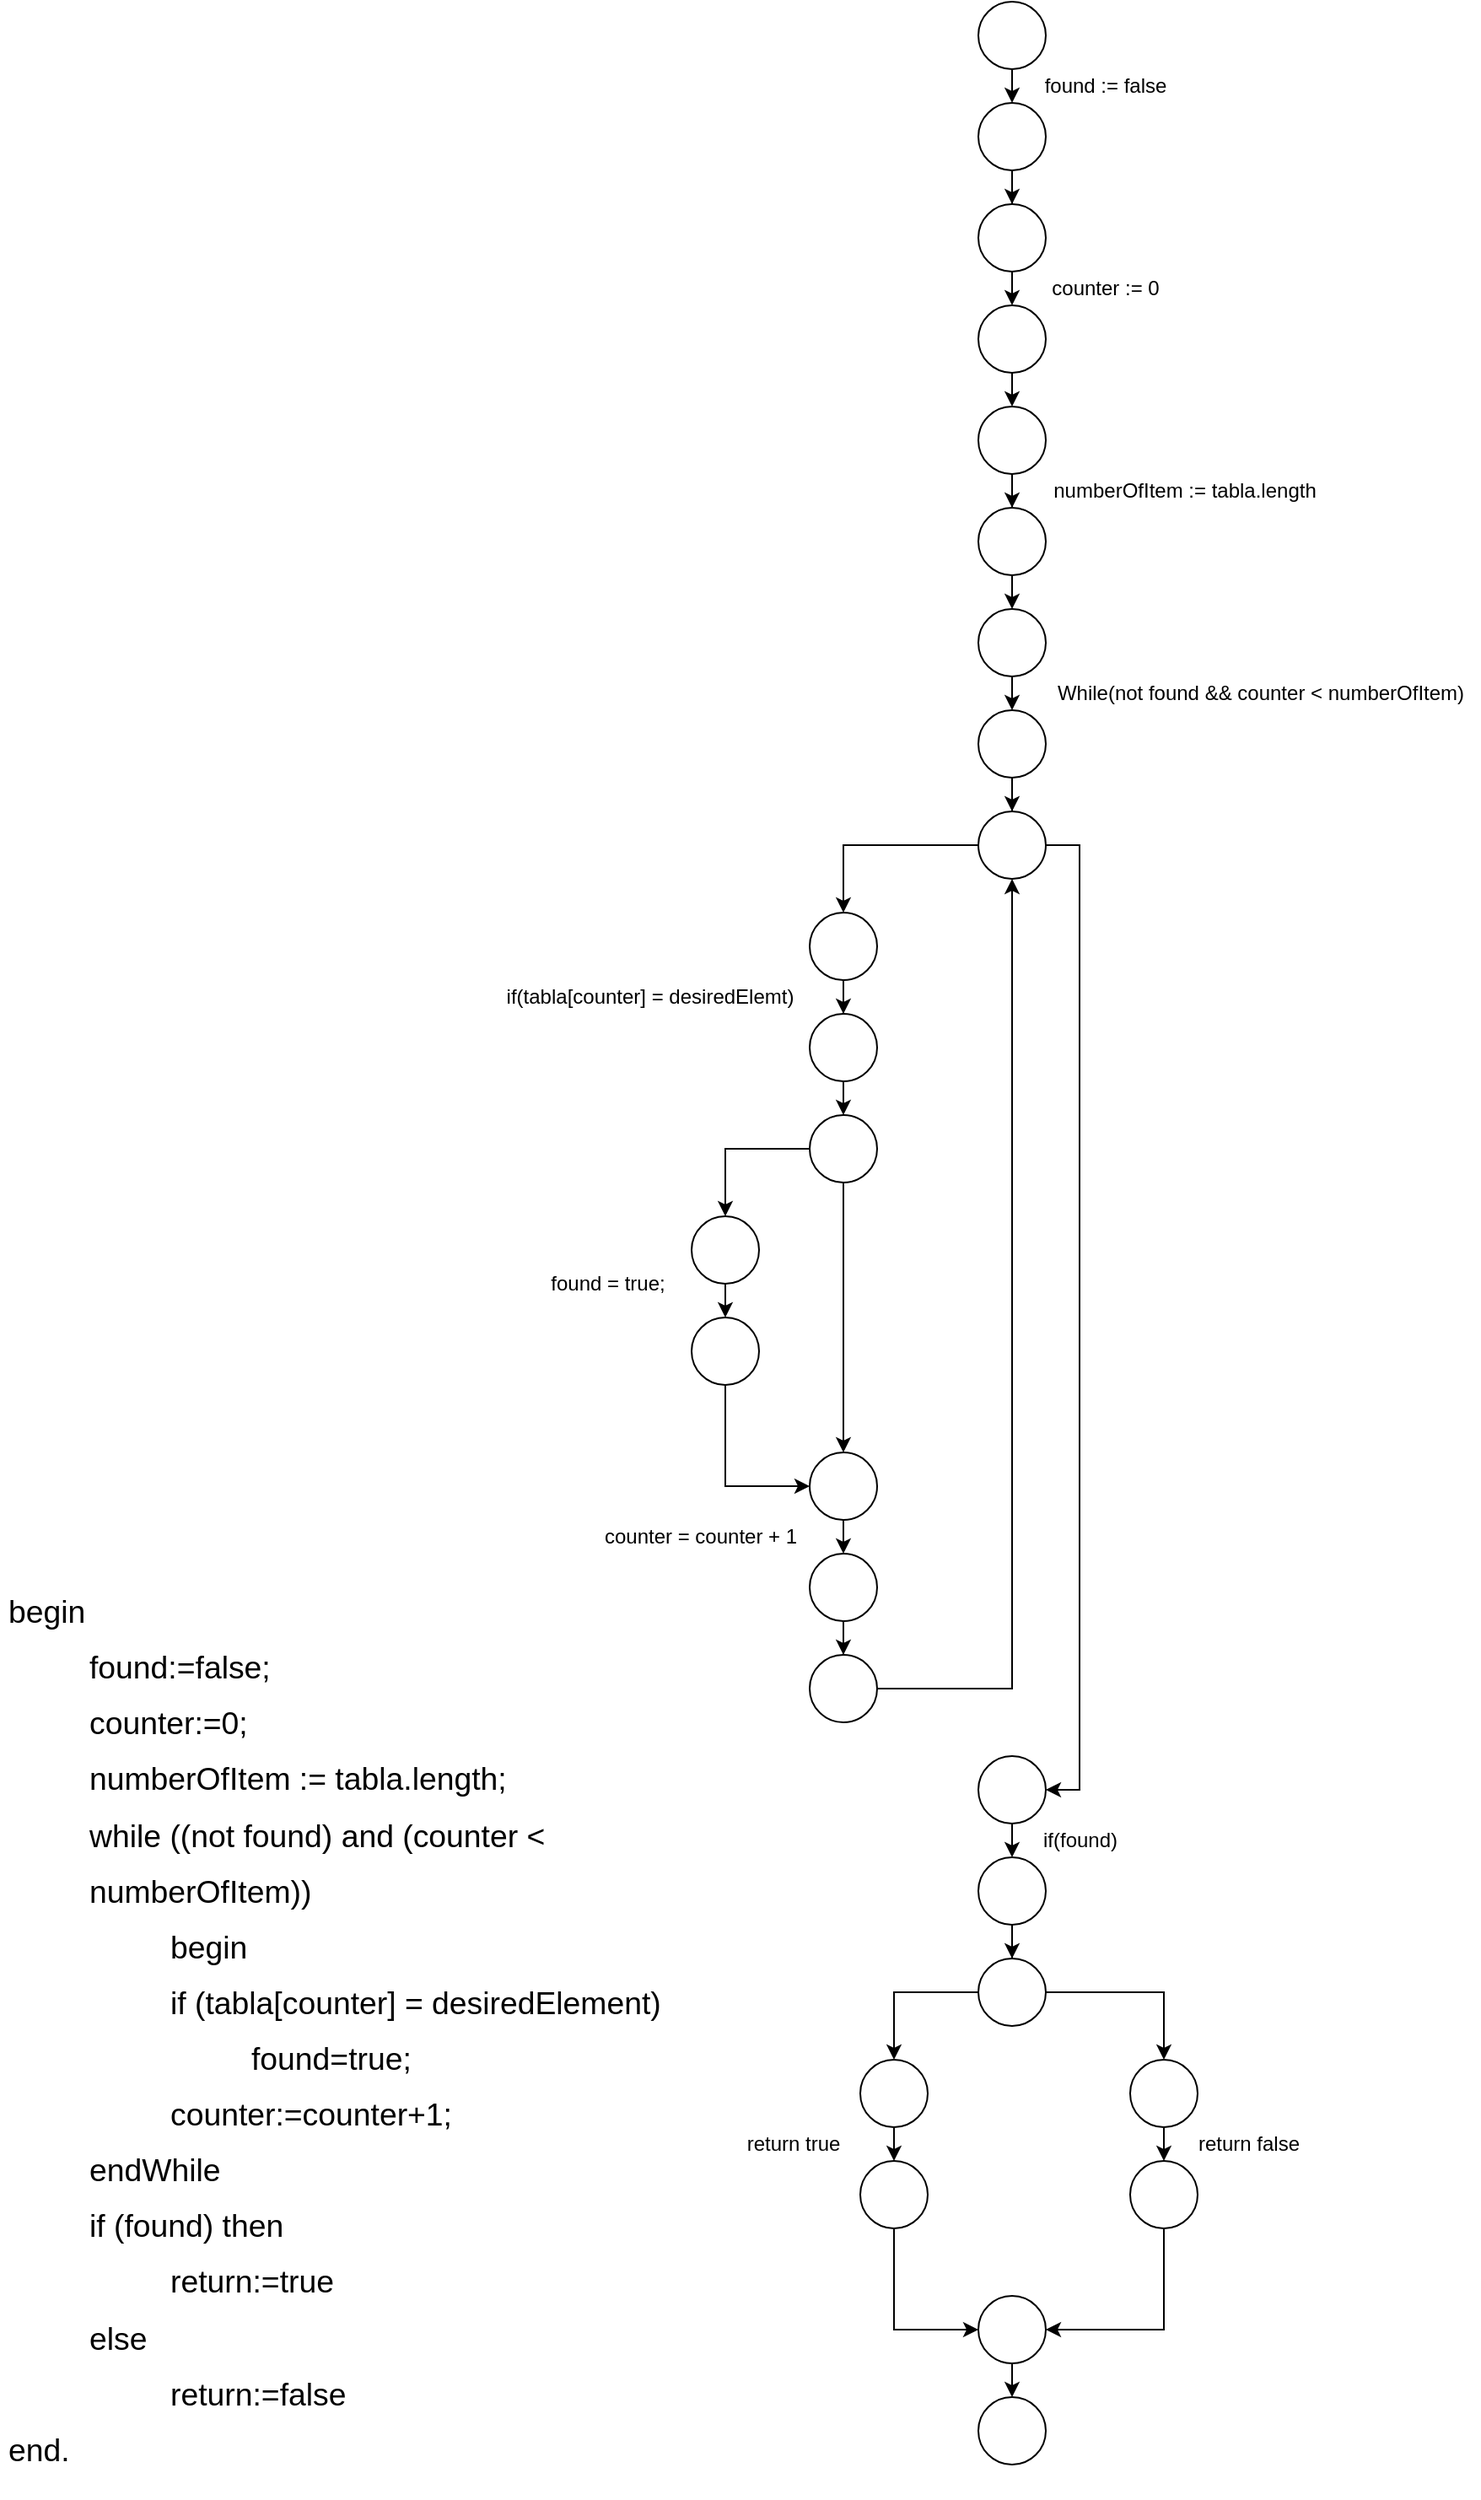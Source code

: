 <mxfile version="14.8.0" type="github">
  <diagram id="uVHfwz7hwBJN15CDU2kn" name="Page-1">
    <mxGraphModel dx="1391" dy="885" grid="1" gridSize="10" guides="1" tooltips="1" connect="1" arrows="1" fold="1" page="1" pageScale="1" pageWidth="827" pageHeight="1169" math="0" shadow="0">
      <root>
        <mxCell id="0" />
        <mxCell id="1" parent="0" />
        <mxCell id="LQ5-vdwftCW2QFpn8ofZ-2" value="&lt;h1&gt;&lt;span style=&quot;font-weight: normal&quot; id=&quot;docs-internal-guid-a8080825-7fff-7530-6632-182db4ac38c0&quot;&gt;&lt;p dir=&quot;ltr&quot; style=&quot;line-height: 1.38 ; margin-top: 0pt ; margin-bottom: 0pt&quot;&gt;&lt;span style=&quot;font-size: 14pt ; font-family: &amp;#34;arial&amp;#34; ; background-color: transparent ; vertical-align: baseline&quot;&gt;begin&amp;nbsp;&lt;/span&gt;&lt;/p&gt;&lt;p dir=&quot;ltr&quot; style=&quot;line-height: 1.38 ; text-indent: 36pt ; margin-top: 0pt ; margin-bottom: 0pt&quot;&gt;&lt;span style=&quot;font-size: 14pt ; font-family: &amp;#34;arial&amp;#34; ; background-color: transparent ; vertical-align: baseline&quot;&gt;found:=false;&amp;nbsp;&lt;/span&gt;&lt;/p&gt;&lt;p dir=&quot;ltr&quot; style=&quot;line-height: 1.38 ; margin-left: 36pt ; margin-top: 0pt ; margin-bottom: 0pt&quot;&gt;&lt;span style=&quot;font-size: 14pt ; font-family: &amp;#34;arial&amp;#34; ; background-color: transparent ; vertical-align: baseline&quot;&gt;counter:=0;&amp;nbsp;&lt;/span&gt;&lt;/p&gt;&lt;p dir=&quot;ltr&quot; style=&quot;line-height: 1.38 ; margin-left: 36pt ; margin-top: 0pt ; margin-bottom: 0pt&quot;&gt;&lt;span style=&quot;font-size: 14pt ; font-family: &amp;#34;arial&amp;#34; ; background-color: transparent ; vertical-align: baseline&quot;&gt;numberOfItem := tabla.length;&lt;/span&gt;&lt;/p&gt;&lt;p dir=&quot;ltr&quot; style=&quot;line-height: 1.38 ; margin-left: 36pt ; margin-top: 0pt ; margin-bottom: 0pt&quot;&gt;&lt;span style=&quot;font-size: 14pt ; font-family: &amp;#34;arial&amp;#34; ; background-color: transparent ; vertical-align: baseline&quot;&gt;while ((not found) and (counter &amp;lt; numberOfItem))&lt;/span&gt;&lt;/p&gt;&lt;p dir=&quot;ltr&quot; style=&quot;line-height: 1.38 ; margin-left: 36pt ; text-indent: 36pt ; margin-top: 0pt ; margin-bottom: 0pt&quot;&gt;&lt;span style=&quot;font-size: 14pt ; font-family: &amp;#34;arial&amp;#34; ; background-color: transparent ; vertical-align: baseline&quot;&gt;begin&amp;nbsp;&lt;/span&gt;&lt;/p&gt;&lt;p dir=&quot;ltr&quot; style=&quot;line-height: 1.38 ; margin-left: 36pt ; text-indent: 36pt ; margin-top: 0pt ; margin-bottom: 0pt&quot;&gt;&lt;span style=&quot;font-size: 14pt ; font-family: &amp;#34;arial&amp;#34; ; background-color: transparent ; vertical-align: baseline&quot;&gt;if (tabla[counter] = desiredElement)&amp;nbsp;&lt;/span&gt;&lt;/p&gt;&lt;p dir=&quot;ltr&quot; style=&quot;line-height: 1.38 ; margin-left: 72pt ; text-indent: 36pt ; margin-top: 0pt ; margin-bottom: 0pt&quot;&gt;&lt;span style=&quot;font-size: 14pt ; font-family: &amp;#34;arial&amp;#34; ; background-color: transparent ; vertical-align: baseline&quot;&gt;found=true;&amp;nbsp;&lt;/span&gt;&lt;/p&gt;&lt;p dir=&quot;ltr&quot; style=&quot;line-height: 1.38 ; margin-left: 72pt ; margin-top: 0pt ; margin-bottom: 0pt&quot;&gt;&lt;span style=&quot;font-size: 14pt ; font-family: &amp;#34;arial&amp;#34; ; background-color: transparent ; vertical-align: baseline&quot;&gt;counter:=counter+1;&amp;nbsp;&lt;/span&gt;&lt;/p&gt;&lt;p dir=&quot;ltr&quot; style=&quot;line-height: 1.38 ; text-indent: 36pt ; margin-top: 0pt ; margin-bottom: 0pt&quot;&gt;&lt;span style=&quot;font-size: 14pt ; font-family: &amp;#34;arial&amp;#34; ; background-color: transparent ; vertical-align: baseline&quot;&gt;endWhile&amp;nbsp;&lt;/span&gt;&lt;/p&gt;&lt;p dir=&quot;ltr&quot; style=&quot;line-height: 1.38 ; text-indent: 36pt ; margin-top: 0pt ; margin-bottom: 0pt&quot;&gt;&lt;span style=&quot;font-size: 14pt ; font-family: &amp;#34;arial&amp;#34; ; background-color: transparent ; vertical-align: baseline&quot;&gt;if (found) then&amp;nbsp;&lt;/span&gt;&lt;/p&gt;&lt;p dir=&quot;ltr&quot; style=&quot;line-height: 1.38 ; margin-left: 36pt ; text-indent: 36pt ; margin-top: 0pt ; margin-bottom: 0pt&quot;&gt;&lt;span style=&quot;font-size: 14pt ; font-family: &amp;#34;arial&amp;#34; ; background-color: transparent ; vertical-align: baseline&quot;&gt;return:=true&amp;nbsp;&lt;/span&gt;&lt;/p&gt;&lt;p dir=&quot;ltr&quot; style=&quot;line-height: 1.38 ; margin-left: 36pt ; margin-top: 0pt ; margin-bottom: 0pt&quot;&gt;&lt;span style=&quot;font-size: 14pt ; font-family: &amp;#34;arial&amp;#34; ; background-color: transparent ; vertical-align: baseline&quot;&gt;else&amp;nbsp;&lt;/span&gt;&lt;/p&gt;&lt;p dir=&quot;ltr&quot; style=&quot;line-height: 1.38 ; margin-left: 36pt ; text-indent: 36pt ; margin-top: 0pt ; margin-bottom: 0pt&quot;&gt;&lt;span style=&quot;font-size: 14pt ; font-family: &amp;#34;arial&amp;#34; ; background-color: transparent ; vertical-align: baseline&quot;&gt;return:=false&amp;nbsp;&lt;/span&gt;&lt;/p&gt;&lt;p dir=&quot;ltr&quot; style=&quot;line-height: 1.38 ; margin-top: 0pt ; margin-bottom: 0pt&quot;&gt;&lt;span style=&quot;font-size: 14pt ; font-family: &amp;#34;arial&amp;#34; ; background-color: transparent ; vertical-align: baseline&quot;&gt;end.&lt;/span&gt;&lt;/p&gt;&lt;div&gt;&lt;span style=&quot;font-size: 14pt ; font-family: &amp;#34;arial&amp;#34; ; background-color: transparent ; vertical-align: baseline&quot;&gt;&lt;br&gt;&lt;/span&gt;&lt;/div&gt;&lt;/span&gt;&lt;/h1&gt;" style="text;html=1;strokeColor=none;fillColor=none;spacing=5;spacingTop=-20;whiteSpace=wrap;overflow=hidden;rounded=0;" vertex="1" parent="1">
          <mxGeometry x="40" y="970" width="430" height="550" as="geometry" />
        </mxCell>
        <mxCell id="LQ5-vdwftCW2QFpn8ofZ-15" style="edgeStyle=orthogonalEdgeStyle;rounded=0;orthogonalLoop=1;jettySize=auto;html=1;exitX=0.5;exitY=1;exitDx=0;exitDy=0;entryX=0.5;entryY=0;entryDx=0;entryDy=0;" edge="1" parent="1" source="LQ5-vdwftCW2QFpn8ofZ-3" target="LQ5-vdwftCW2QFpn8ofZ-5">
          <mxGeometry relative="1" as="geometry" />
        </mxCell>
        <mxCell id="LQ5-vdwftCW2QFpn8ofZ-3" value="" style="ellipse;whiteSpace=wrap;html=1;aspect=fixed;" vertex="1" parent="1">
          <mxGeometry x="620" y="40" width="40" height="40" as="geometry" />
        </mxCell>
        <mxCell id="LQ5-vdwftCW2QFpn8ofZ-27" style="edgeStyle=orthogonalEdgeStyle;rounded=0;orthogonalLoop=1;jettySize=auto;html=1;exitX=0.5;exitY=1;exitDx=0;exitDy=0;entryX=0.5;entryY=0;entryDx=0;entryDy=0;" edge="1" parent="1" source="LQ5-vdwftCW2QFpn8ofZ-4" target="LQ5-vdwftCW2QFpn8ofZ-18">
          <mxGeometry relative="1" as="geometry" />
        </mxCell>
        <mxCell id="LQ5-vdwftCW2QFpn8ofZ-4" value="" style="ellipse;whiteSpace=wrap;html=1;aspect=fixed;" vertex="1" parent="1">
          <mxGeometry x="620" y="160" width="40" height="40" as="geometry" />
        </mxCell>
        <mxCell id="LQ5-vdwftCW2QFpn8ofZ-16" style="edgeStyle=orthogonalEdgeStyle;rounded=0;orthogonalLoop=1;jettySize=auto;html=1;exitX=0.5;exitY=1;exitDx=0;exitDy=0;" edge="1" parent="1" source="LQ5-vdwftCW2QFpn8ofZ-5" target="LQ5-vdwftCW2QFpn8ofZ-4">
          <mxGeometry relative="1" as="geometry" />
        </mxCell>
        <mxCell id="LQ5-vdwftCW2QFpn8ofZ-5" value="" style="ellipse;whiteSpace=wrap;html=1;aspect=fixed;" vertex="1" parent="1">
          <mxGeometry x="620" y="100" width="40" height="40" as="geometry" />
        </mxCell>
        <mxCell id="LQ5-vdwftCW2QFpn8ofZ-17" style="edgeStyle=orthogonalEdgeStyle;rounded=0;orthogonalLoop=1;jettySize=auto;html=1;exitX=0.5;exitY=1;exitDx=0;exitDy=0;entryX=0.5;entryY=0;entryDx=0;entryDy=0;" edge="1" parent="1" source="LQ5-vdwftCW2QFpn8ofZ-18" target="LQ5-vdwftCW2QFpn8ofZ-21">
          <mxGeometry relative="1" as="geometry" />
        </mxCell>
        <mxCell id="LQ5-vdwftCW2QFpn8ofZ-18" value="" style="ellipse;whiteSpace=wrap;html=1;aspect=fixed;" vertex="1" parent="1">
          <mxGeometry x="620" y="220" width="40" height="40" as="geometry" />
        </mxCell>
        <mxCell id="LQ5-vdwftCW2QFpn8ofZ-28" style="edgeStyle=orthogonalEdgeStyle;rounded=0;orthogonalLoop=1;jettySize=auto;html=1;exitX=0.5;exitY=1;exitDx=0;exitDy=0;entryX=0.5;entryY=0;entryDx=0;entryDy=0;" edge="1" parent="1" source="LQ5-vdwftCW2QFpn8ofZ-19" target="LQ5-vdwftCW2QFpn8ofZ-23">
          <mxGeometry relative="1" as="geometry" />
        </mxCell>
        <mxCell id="LQ5-vdwftCW2QFpn8ofZ-19" value="" style="ellipse;whiteSpace=wrap;html=1;aspect=fixed;" vertex="1" parent="1">
          <mxGeometry x="620" y="340" width="40" height="40" as="geometry" />
        </mxCell>
        <mxCell id="LQ5-vdwftCW2QFpn8ofZ-20" style="edgeStyle=orthogonalEdgeStyle;rounded=0;orthogonalLoop=1;jettySize=auto;html=1;exitX=0.5;exitY=1;exitDx=0;exitDy=0;" edge="1" parent="1" source="LQ5-vdwftCW2QFpn8ofZ-21" target="LQ5-vdwftCW2QFpn8ofZ-19">
          <mxGeometry relative="1" as="geometry" />
        </mxCell>
        <mxCell id="LQ5-vdwftCW2QFpn8ofZ-21" value="" style="ellipse;whiteSpace=wrap;html=1;aspect=fixed;" vertex="1" parent="1">
          <mxGeometry x="620" y="280" width="40" height="40" as="geometry" />
        </mxCell>
        <mxCell id="LQ5-vdwftCW2QFpn8ofZ-22" style="edgeStyle=orthogonalEdgeStyle;rounded=0;orthogonalLoop=1;jettySize=auto;html=1;exitX=0.5;exitY=1;exitDx=0;exitDy=0;entryX=0.5;entryY=0;entryDx=0;entryDy=0;" edge="1" parent="1" source="LQ5-vdwftCW2QFpn8ofZ-23" target="LQ5-vdwftCW2QFpn8ofZ-26">
          <mxGeometry relative="1" as="geometry" />
        </mxCell>
        <mxCell id="LQ5-vdwftCW2QFpn8ofZ-23" value="" style="ellipse;whiteSpace=wrap;html=1;aspect=fixed;" vertex="1" parent="1">
          <mxGeometry x="620" y="400" width="40" height="40" as="geometry" />
        </mxCell>
        <mxCell id="LQ5-vdwftCW2QFpn8ofZ-38" style="edgeStyle=orthogonalEdgeStyle;rounded=0;orthogonalLoop=1;jettySize=auto;html=1;exitX=0;exitY=0.5;exitDx=0;exitDy=0;entryX=0.5;entryY=0;entryDx=0;entryDy=0;" edge="1" parent="1" source="LQ5-vdwftCW2QFpn8ofZ-24" target="LQ5-vdwftCW2QFpn8ofZ-34">
          <mxGeometry relative="1" as="geometry" />
        </mxCell>
        <mxCell id="LQ5-vdwftCW2QFpn8ofZ-89" style="edgeStyle=orthogonalEdgeStyle;rounded=0;orthogonalLoop=1;jettySize=auto;html=1;exitX=1;exitY=0.5;exitDx=0;exitDy=0;entryX=1;entryY=0.5;entryDx=0;entryDy=0;" edge="1" parent="1" source="LQ5-vdwftCW2QFpn8ofZ-24" target="LQ5-vdwftCW2QFpn8ofZ-77">
          <mxGeometry relative="1" as="geometry" />
        </mxCell>
        <mxCell id="LQ5-vdwftCW2QFpn8ofZ-24" value="" style="ellipse;whiteSpace=wrap;html=1;aspect=fixed;" vertex="1" parent="1">
          <mxGeometry x="620" y="520" width="40" height="40" as="geometry" />
        </mxCell>
        <mxCell id="LQ5-vdwftCW2QFpn8ofZ-25" style="edgeStyle=orthogonalEdgeStyle;rounded=0;orthogonalLoop=1;jettySize=auto;html=1;exitX=0.5;exitY=1;exitDx=0;exitDy=0;" edge="1" parent="1" source="LQ5-vdwftCW2QFpn8ofZ-26" target="LQ5-vdwftCW2QFpn8ofZ-24">
          <mxGeometry relative="1" as="geometry" />
        </mxCell>
        <mxCell id="LQ5-vdwftCW2QFpn8ofZ-26" value="" style="ellipse;whiteSpace=wrap;html=1;aspect=fixed;" vertex="1" parent="1">
          <mxGeometry x="620" y="460" width="40" height="40" as="geometry" />
        </mxCell>
        <mxCell id="LQ5-vdwftCW2QFpn8ofZ-29" value="found := false" style="text;html=1;align=center;verticalAlign=middle;resizable=0;points=[];autosize=1;strokeColor=none;" vertex="1" parent="1">
          <mxGeometry x="650" y="80" width="90" height="20" as="geometry" />
        </mxCell>
        <mxCell id="LQ5-vdwftCW2QFpn8ofZ-30" value="counter := 0" style="text;html=1;align=center;verticalAlign=middle;resizable=0;points=[];autosize=1;strokeColor=none;" vertex="1" parent="1">
          <mxGeometry x="655" y="200" width="80" height="20" as="geometry" />
        </mxCell>
        <mxCell id="LQ5-vdwftCW2QFpn8ofZ-31" value="numberOfItem := tabla.length" style="text;html=1;align=center;verticalAlign=middle;resizable=0;points=[];autosize=1;strokeColor=none;" vertex="1" parent="1">
          <mxGeometry x="657" y="320" width="170" height="20" as="geometry" />
        </mxCell>
        <mxCell id="LQ5-vdwftCW2QFpn8ofZ-39" style="edgeStyle=orthogonalEdgeStyle;rounded=0;orthogonalLoop=1;jettySize=auto;html=1;exitX=0.5;exitY=1;exitDx=0;exitDy=0;entryX=0.5;entryY=0;entryDx=0;entryDy=0;" edge="1" parent="1" source="LQ5-vdwftCW2QFpn8ofZ-32" target="LQ5-vdwftCW2QFpn8ofZ-37">
          <mxGeometry relative="1" as="geometry" />
        </mxCell>
        <mxCell id="LQ5-vdwftCW2QFpn8ofZ-32" value="" style="ellipse;whiteSpace=wrap;html=1;aspect=fixed;" vertex="1" parent="1">
          <mxGeometry x="520" y="640" width="40" height="40" as="geometry" />
        </mxCell>
        <mxCell id="LQ5-vdwftCW2QFpn8ofZ-33" style="edgeStyle=orthogonalEdgeStyle;rounded=0;orthogonalLoop=1;jettySize=auto;html=1;exitX=0.5;exitY=1;exitDx=0;exitDy=0;" edge="1" parent="1" source="LQ5-vdwftCW2QFpn8ofZ-34" target="LQ5-vdwftCW2QFpn8ofZ-32">
          <mxGeometry relative="1" as="geometry" />
        </mxCell>
        <mxCell id="LQ5-vdwftCW2QFpn8ofZ-34" value="" style="ellipse;whiteSpace=wrap;html=1;aspect=fixed;" vertex="1" parent="1">
          <mxGeometry x="520" y="580" width="40" height="40" as="geometry" />
        </mxCell>
        <mxCell id="LQ5-vdwftCW2QFpn8ofZ-56" style="edgeStyle=orthogonalEdgeStyle;rounded=0;orthogonalLoop=1;jettySize=auto;html=1;exitX=0.5;exitY=1;exitDx=0;exitDy=0;entryX=0.5;entryY=0;entryDx=0;entryDy=0;" edge="1" parent="1" source="LQ5-vdwftCW2QFpn8ofZ-35" target="LQ5-vdwftCW2QFpn8ofZ-52">
          <mxGeometry relative="1" as="geometry" />
        </mxCell>
        <mxCell id="LQ5-vdwftCW2QFpn8ofZ-35" value="" style="ellipse;whiteSpace=wrap;html=1;aspect=fixed;" vertex="1" parent="1">
          <mxGeometry x="450" y="760" width="40" height="40" as="geometry" />
        </mxCell>
        <mxCell id="LQ5-vdwftCW2QFpn8ofZ-36" style="edgeStyle=orthogonalEdgeStyle;rounded=0;orthogonalLoop=1;jettySize=auto;html=1;exitX=0;exitY=0.5;exitDx=0;exitDy=0;" edge="1" parent="1" source="LQ5-vdwftCW2QFpn8ofZ-37" target="LQ5-vdwftCW2QFpn8ofZ-35">
          <mxGeometry relative="1" as="geometry" />
        </mxCell>
        <mxCell id="LQ5-vdwftCW2QFpn8ofZ-59" style="edgeStyle=orthogonalEdgeStyle;rounded=0;orthogonalLoop=1;jettySize=auto;html=1;exitX=0.5;exitY=1;exitDx=0;exitDy=0;entryX=0.5;entryY=0;entryDx=0;entryDy=0;" edge="1" parent="1" source="LQ5-vdwftCW2QFpn8ofZ-37" target="LQ5-vdwftCW2QFpn8ofZ-50">
          <mxGeometry relative="1" as="geometry" />
        </mxCell>
        <mxCell id="LQ5-vdwftCW2QFpn8ofZ-37" value="" style="ellipse;whiteSpace=wrap;html=1;aspect=fixed;" vertex="1" parent="1">
          <mxGeometry x="520" y="700" width="40" height="40" as="geometry" />
        </mxCell>
        <mxCell id="LQ5-vdwftCW2QFpn8ofZ-40" value="While(not found &amp;amp;&amp;amp; counter &amp;lt; numberOfItem)" style="text;html=1;align=center;verticalAlign=middle;resizable=0;points=[];autosize=1;strokeColor=none;" vertex="1" parent="1">
          <mxGeometry x="657" y="440" width="260" height="20" as="geometry" />
        </mxCell>
        <mxCell id="LQ5-vdwftCW2QFpn8ofZ-49" style="edgeStyle=orthogonalEdgeStyle;rounded=0;orthogonalLoop=1;jettySize=auto;html=1;exitX=0.5;exitY=1;exitDx=0;exitDy=0;entryX=0.5;entryY=0;entryDx=0;entryDy=0;" edge="1" parent="1" source="LQ5-vdwftCW2QFpn8ofZ-50" target="LQ5-vdwftCW2QFpn8ofZ-55">
          <mxGeometry relative="1" as="geometry" />
        </mxCell>
        <mxCell id="LQ5-vdwftCW2QFpn8ofZ-50" value="" style="ellipse;whiteSpace=wrap;html=1;aspect=fixed;" vertex="1" parent="1">
          <mxGeometry x="520" y="900" width="40" height="40" as="geometry" />
        </mxCell>
        <mxCell id="LQ5-vdwftCW2QFpn8ofZ-51" style="edgeStyle=orthogonalEdgeStyle;rounded=0;orthogonalLoop=1;jettySize=auto;html=1;exitX=0.5;exitY=1;exitDx=0;exitDy=0;entryX=0;entryY=0.5;entryDx=0;entryDy=0;" edge="1" parent="1" source="LQ5-vdwftCW2QFpn8ofZ-52" target="LQ5-vdwftCW2QFpn8ofZ-50">
          <mxGeometry relative="1" as="geometry" />
        </mxCell>
        <mxCell id="LQ5-vdwftCW2QFpn8ofZ-52" value="" style="ellipse;whiteSpace=wrap;html=1;aspect=fixed;" vertex="1" parent="1">
          <mxGeometry x="450" y="820" width="40" height="40" as="geometry" />
        </mxCell>
        <mxCell id="LQ5-vdwftCW2QFpn8ofZ-61" style="edgeStyle=orthogonalEdgeStyle;rounded=0;orthogonalLoop=1;jettySize=auto;html=1;exitX=1;exitY=0.5;exitDx=0;exitDy=0;entryX=0.5;entryY=1;entryDx=0;entryDy=0;" edge="1" parent="1" source="LQ5-vdwftCW2QFpn8ofZ-53" target="LQ5-vdwftCW2QFpn8ofZ-24">
          <mxGeometry relative="1" as="geometry" />
        </mxCell>
        <mxCell id="LQ5-vdwftCW2QFpn8ofZ-53" value="" style="ellipse;whiteSpace=wrap;html=1;aspect=fixed;" vertex="1" parent="1">
          <mxGeometry x="520" y="1020" width="40" height="40" as="geometry" />
        </mxCell>
        <mxCell id="LQ5-vdwftCW2QFpn8ofZ-54" style="edgeStyle=orthogonalEdgeStyle;rounded=0;orthogonalLoop=1;jettySize=auto;html=1;exitX=0.5;exitY=1;exitDx=0;exitDy=0;" edge="1" parent="1" source="LQ5-vdwftCW2QFpn8ofZ-55" target="LQ5-vdwftCW2QFpn8ofZ-53">
          <mxGeometry relative="1" as="geometry" />
        </mxCell>
        <mxCell id="LQ5-vdwftCW2QFpn8ofZ-55" value="" style="ellipse;whiteSpace=wrap;html=1;aspect=fixed;" vertex="1" parent="1">
          <mxGeometry x="520" y="960" width="40" height="40" as="geometry" />
        </mxCell>
        <mxCell id="LQ5-vdwftCW2QFpn8ofZ-57" value="if(tabla[counter] = desiredElemt)" style="text;html=1;align=center;verticalAlign=middle;resizable=0;points=[];autosize=1;strokeColor=none;" vertex="1" parent="1">
          <mxGeometry x="330" y="620" width="190" height="20" as="geometry" />
        </mxCell>
        <mxCell id="LQ5-vdwftCW2QFpn8ofZ-58" value="found = true;" style="text;html=1;align=center;verticalAlign=middle;resizable=0;points=[];autosize=1;strokeColor=none;" vertex="1" parent="1">
          <mxGeometry x="360" y="790" width="80" height="20" as="geometry" />
        </mxCell>
        <mxCell id="LQ5-vdwftCW2QFpn8ofZ-60" value="counter = counter + 1" style="text;html=1;align=center;verticalAlign=middle;resizable=0;points=[];autosize=1;strokeColor=none;" vertex="1" parent="1">
          <mxGeometry x="390" y="940" width="130" height="20" as="geometry" />
        </mxCell>
        <mxCell id="LQ5-vdwftCW2QFpn8ofZ-76" style="edgeStyle=orthogonalEdgeStyle;rounded=0;orthogonalLoop=1;jettySize=auto;html=1;exitX=0.5;exitY=1;exitDx=0;exitDy=0;entryX=0.5;entryY=0;entryDx=0;entryDy=0;" edge="1" parent="1" source="LQ5-vdwftCW2QFpn8ofZ-77" target="LQ5-vdwftCW2QFpn8ofZ-81">
          <mxGeometry relative="1" as="geometry" />
        </mxCell>
        <mxCell id="LQ5-vdwftCW2QFpn8ofZ-77" value="" style="ellipse;whiteSpace=wrap;html=1;aspect=fixed;" vertex="1" parent="1">
          <mxGeometry x="620" y="1080" width="40" height="40" as="geometry" />
        </mxCell>
        <mxCell id="LQ5-vdwftCW2QFpn8ofZ-78" style="edgeStyle=orthogonalEdgeStyle;rounded=0;orthogonalLoop=1;jettySize=auto;html=1;exitX=0;exitY=0.5;exitDx=0;exitDy=0;entryX=0.5;entryY=0;entryDx=0;entryDy=0;" edge="1" parent="1" source="LQ5-vdwftCW2QFpn8ofZ-79" target="LQ5-vdwftCW2QFpn8ofZ-83">
          <mxGeometry relative="1" as="geometry" />
        </mxCell>
        <mxCell id="LQ5-vdwftCW2QFpn8ofZ-95" style="edgeStyle=orthogonalEdgeStyle;rounded=0;orthogonalLoop=1;jettySize=auto;html=1;exitX=1;exitY=0.5;exitDx=0;exitDy=0;entryX=0.5;entryY=0;entryDx=0;entryDy=0;" edge="1" parent="1" source="LQ5-vdwftCW2QFpn8ofZ-79" target="LQ5-vdwftCW2QFpn8ofZ-93">
          <mxGeometry relative="1" as="geometry" />
        </mxCell>
        <mxCell id="LQ5-vdwftCW2QFpn8ofZ-79" value="" style="ellipse;whiteSpace=wrap;html=1;aspect=fixed;" vertex="1" parent="1">
          <mxGeometry x="620" y="1200" width="40" height="40" as="geometry" />
        </mxCell>
        <mxCell id="LQ5-vdwftCW2QFpn8ofZ-80" style="edgeStyle=orthogonalEdgeStyle;rounded=0;orthogonalLoop=1;jettySize=auto;html=1;exitX=0.5;exitY=1;exitDx=0;exitDy=0;" edge="1" parent="1" source="LQ5-vdwftCW2QFpn8ofZ-81" target="LQ5-vdwftCW2QFpn8ofZ-79">
          <mxGeometry relative="1" as="geometry" />
        </mxCell>
        <mxCell id="LQ5-vdwftCW2QFpn8ofZ-81" value="" style="ellipse;whiteSpace=wrap;html=1;aspect=fixed;" vertex="1" parent="1">
          <mxGeometry x="620" y="1140" width="40" height="40" as="geometry" />
        </mxCell>
        <mxCell id="LQ5-vdwftCW2QFpn8ofZ-82" style="edgeStyle=orthogonalEdgeStyle;rounded=0;orthogonalLoop=1;jettySize=auto;html=1;exitX=0.5;exitY=1;exitDx=0;exitDy=0;entryX=0.5;entryY=0;entryDx=0;entryDy=0;" edge="1" parent="1" source="LQ5-vdwftCW2QFpn8ofZ-83" target="LQ5-vdwftCW2QFpn8ofZ-87">
          <mxGeometry relative="1" as="geometry" />
        </mxCell>
        <mxCell id="LQ5-vdwftCW2QFpn8ofZ-83" value="" style="ellipse;whiteSpace=wrap;html=1;aspect=fixed;" vertex="1" parent="1">
          <mxGeometry x="550" y="1260" width="40" height="40" as="geometry" />
        </mxCell>
        <mxCell id="LQ5-vdwftCW2QFpn8ofZ-84" style="edgeStyle=orthogonalEdgeStyle;rounded=0;orthogonalLoop=1;jettySize=auto;html=1;exitX=0.5;exitY=1;exitDx=0;exitDy=0;entryX=0.5;entryY=0;entryDx=0;entryDy=0;" edge="1" parent="1" source="LQ5-vdwftCW2QFpn8ofZ-85" target="LQ5-vdwftCW2QFpn8ofZ-88">
          <mxGeometry relative="1" as="geometry" />
        </mxCell>
        <mxCell id="LQ5-vdwftCW2QFpn8ofZ-85" value="" style="ellipse;whiteSpace=wrap;html=1;aspect=fixed;" vertex="1" parent="1">
          <mxGeometry x="620" y="1400" width="40" height="40" as="geometry" />
        </mxCell>
        <mxCell id="LQ5-vdwftCW2QFpn8ofZ-86" style="edgeStyle=orthogonalEdgeStyle;rounded=0;orthogonalLoop=1;jettySize=auto;html=1;exitX=0.5;exitY=1;exitDx=0;exitDy=0;entryX=0;entryY=0.5;entryDx=0;entryDy=0;" edge="1" parent="1" source="LQ5-vdwftCW2QFpn8ofZ-87" target="LQ5-vdwftCW2QFpn8ofZ-85">
          <mxGeometry relative="1" as="geometry" />
        </mxCell>
        <mxCell id="LQ5-vdwftCW2QFpn8ofZ-87" value="" style="ellipse;whiteSpace=wrap;html=1;aspect=fixed;" vertex="1" parent="1">
          <mxGeometry x="550" y="1320" width="40" height="40" as="geometry" />
        </mxCell>
        <mxCell id="LQ5-vdwftCW2QFpn8ofZ-88" value="" style="ellipse;whiteSpace=wrap;html=1;aspect=fixed;" vertex="1" parent="1">
          <mxGeometry x="620" y="1460" width="40" height="40" as="geometry" />
        </mxCell>
        <mxCell id="LQ5-vdwftCW2QFpn8ofZ-90" value="if(found)" style="text;html=1;align=center;verticalAlign=middle;resizable=0;points=[];autosize=1;strokeColor=none;" vertex="1" parent="1">
          <mxGeometry x="650" y="1120" width="60" height="20" as="geometry" />
        </mxCell>
        <mxCell id="LQ5-vdwftCW2QFpn8ofZ-91" value="return true" style="text;html=1;align=center;verticalAlign=middle;resizable=0;points=[];autosize=1;strokeColor=none;" vertex="1" parent="1">
          <mxGeometry x="475" y="1300" width="70" height="20" as="geometry" />
        </mxCell>
        <mxCell id="LQ5-vdwftCW2QFpn8ofZ-92" style="edgeStyle=orthogonalEdgeStyle;rounded=0;orthogonalLoop=1;jettySize=auto;html=1;exitX=0.5;exitY=1;exitDx=0;exitDy=0;entryX=0.5;entryY=0;entryDx=0;entryDy=0;" edge="1" parent="1" source="LQ5-vdwftCW2QFpn8ofZ-93" target="LQ5-vdwftCW2QFpn8ofZ-94">
          <mxGeometry relative="1" as="geometry" />
        </mxCell>
        <mxCell id="LQ5-vdwftCW2QFpn8ofZ-93" value="" style="ellipse;whiteSpace=wrap;html=1;aspect=fixed;" vertex="1" parent="1">
          <mxGeometry x="710" y="1260" width="40" height="40" as="geometry" />
        </mxCell>
        <mxCell id="LQ5-vdwftCW2QFpn8ofZ-96" style="edgeStyle=orthogonalEdgeStyle;rounded=0;orthogonalLoop=1;jettySize=auto;html=1;exitX=0.5;exitY=1;exitDx=0;exitDy=0;entryX=1;entryY=0.5;entryDx=0;entryDy=0;" edge="1" parent="1" source="LQ5-vdwftCW2QFpn8ofZ-94" target="LQ5-vdwftCW2QFpn8ofZ-85">
          <mxGeometry relative="1" as="geometry" />
        </mxCell>
        <mxCell id="LQ5-vdwftCW2QFpn8ofZ-94" value="" style="ellipse;whiteSpace=wrap;html=1;aspect=fixed;" vertex="1" parent="1">
          <mxGeometry x="710" y="1320" width="40" height="40" as="geometry" />
        </mxCell>
        <mxCell id="LQ5-vdwftCW2QFpn8ofZ-97" value="return false" style="text;html=1;align=center;verticalAlign=middle;resizable=0;points=[];autosize=1;strokeColor=none;" vertex="1" parent="1">
          <mxGeometry x="740" y="1300" width="80" height="20" as="geometry" />
        </mxCell>
      </root>
    </mxGraphModel>
  </diagram>
</mxfile>
